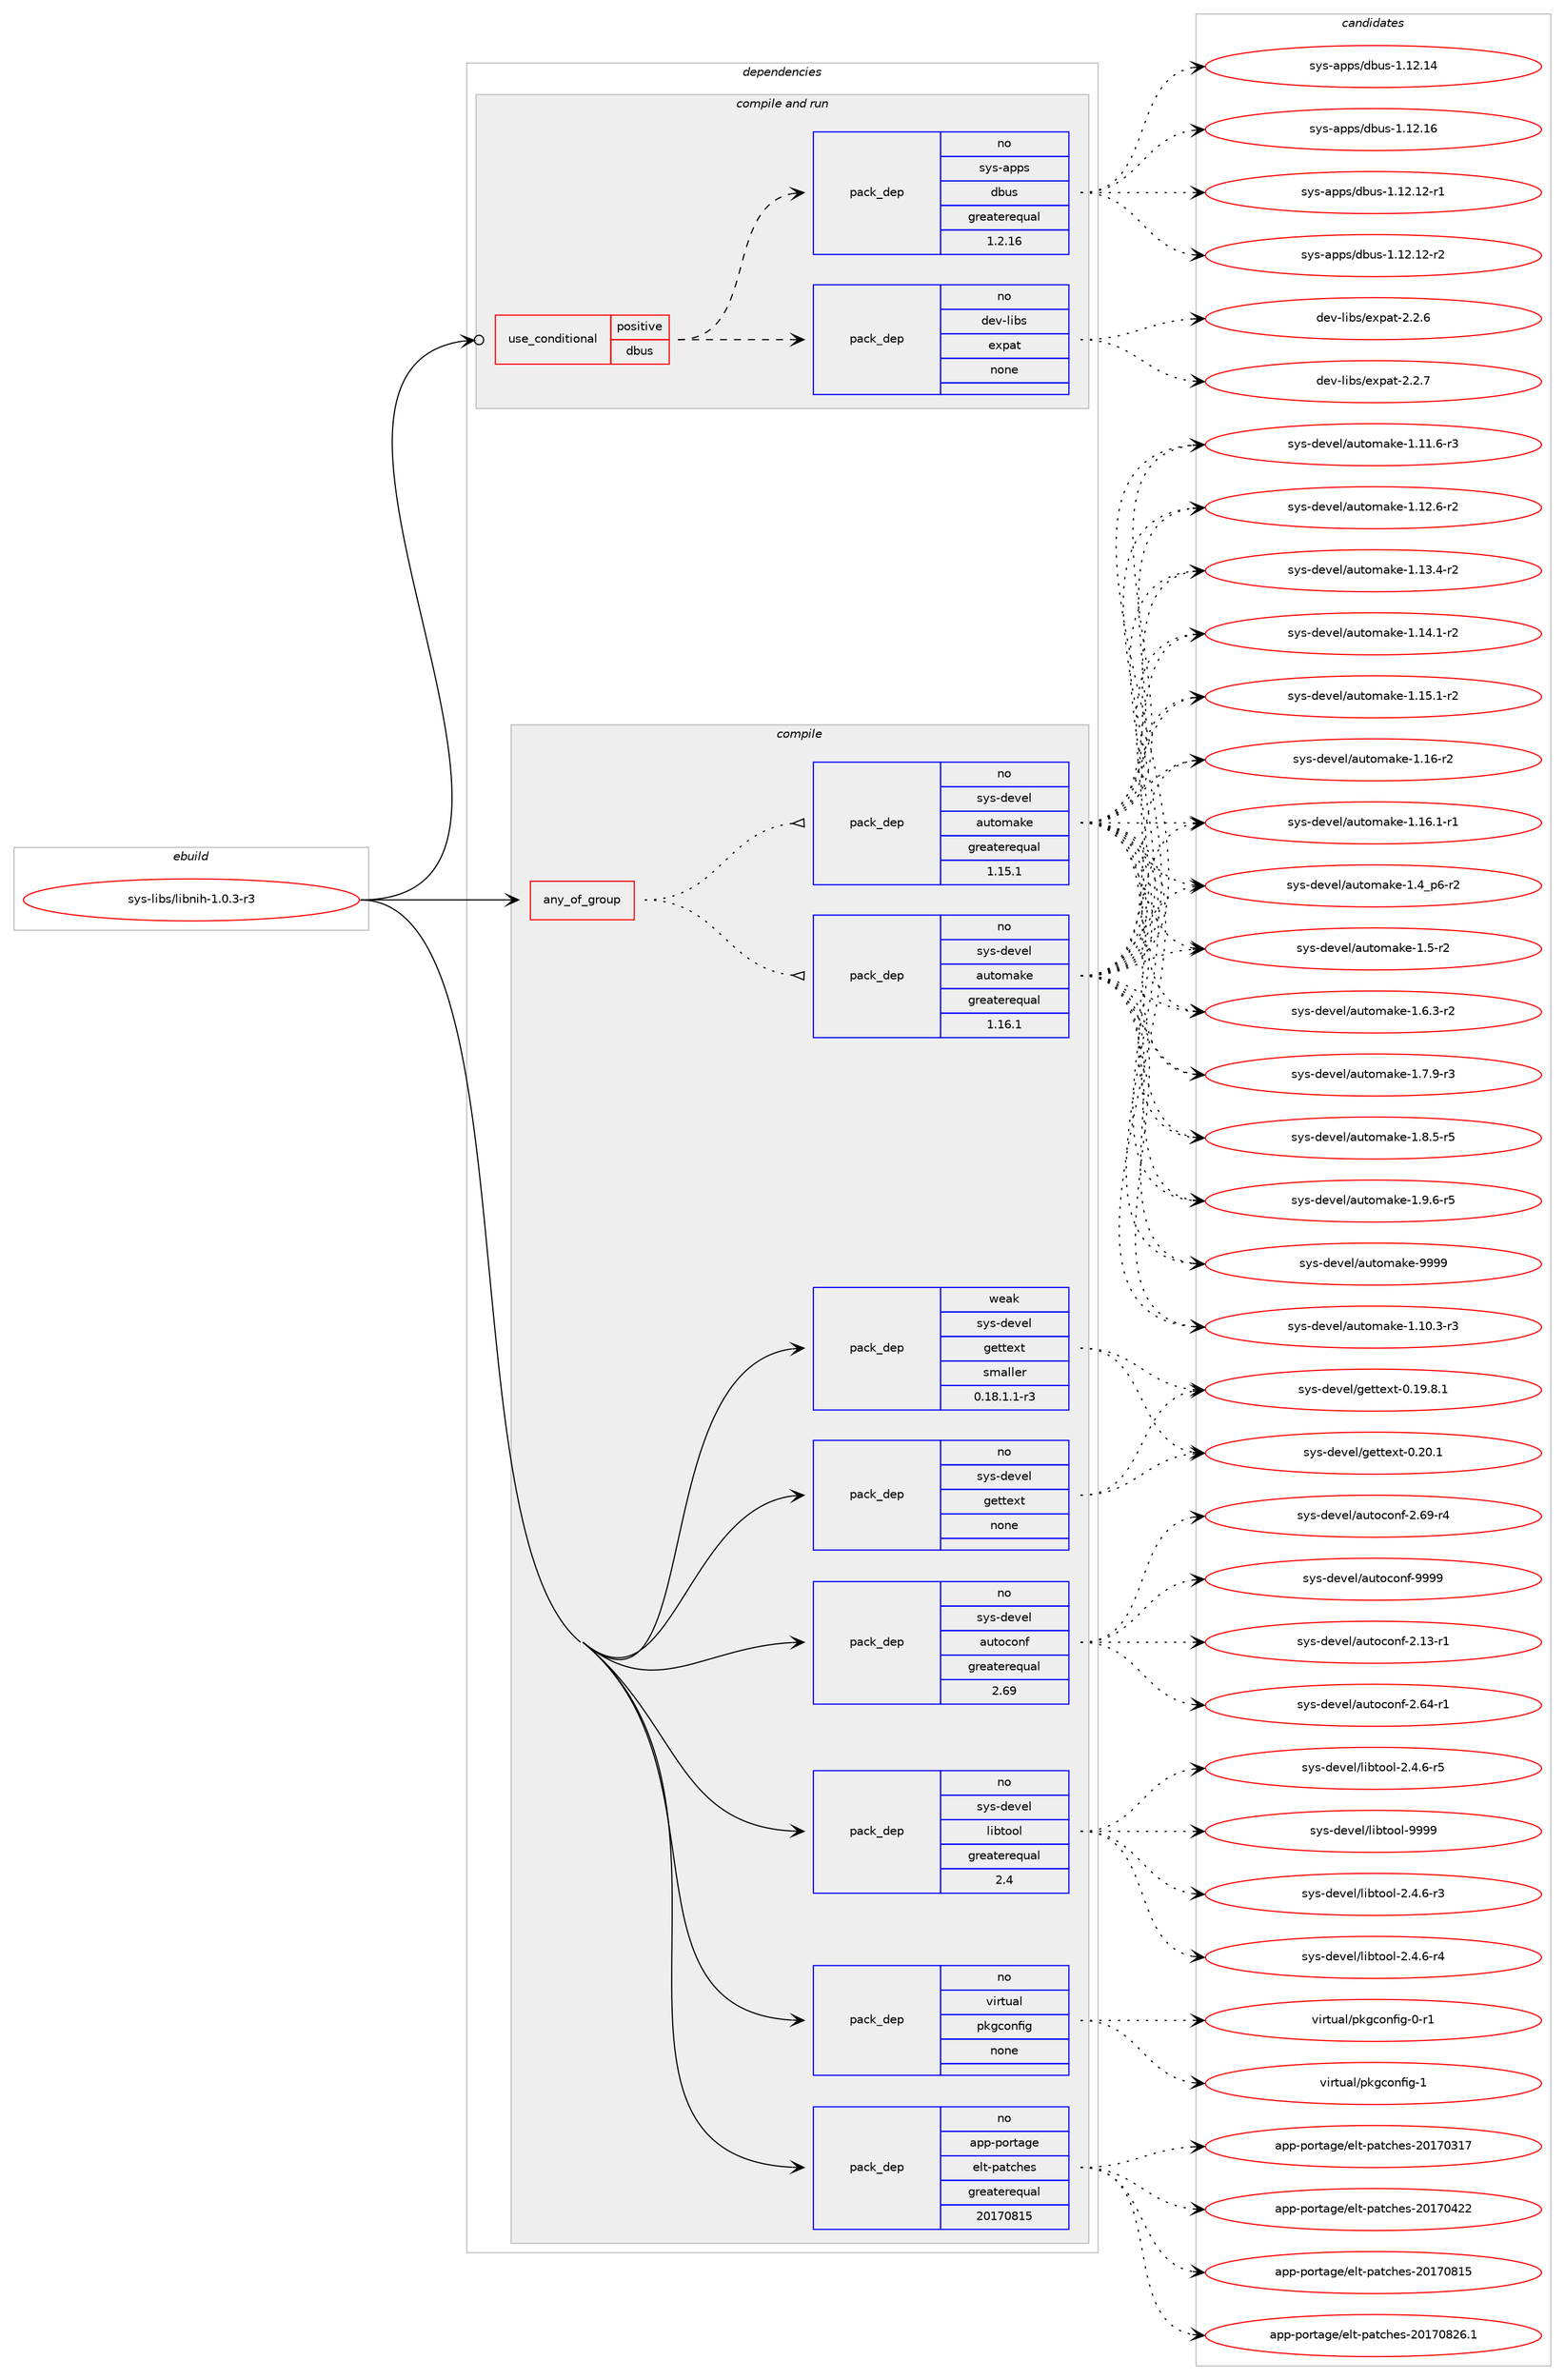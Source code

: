 digraph prolog {

# *************
# Graph options
# *************

newrank=true;
concentrate=true;
compound=true;
graph [rankdir=LR,fontname=Helvetica,fontsize=10,ranksep=1.5];#, ranksep=2.5, nodesep=0.2];
edge  [arrowhead=vee];
node  [fontname=Helvetica,fontsize=10];

# **********
# The ebuild
# **********

subgraph cluster_leftcol {
color=gray;
rank=same;
label=<<i>ebuild</i>>;
id [label="sys-libs/libnih-1.0.3-r3", color=red, width=4, href="../sys-libs/libnih-1.0.3-r3.svg"];
}

# ****************
# The dependencies
# ****************

subgraph cluster_midcol {
color=gray;
label=<<i>dependencies</i>>;
subgraph cluster_compile {
fillcolor="#eeeeee";
style=filled;
label=<<i>compile</i>>;
subgraph any26 {
dependency1810 [label=<<TABLE BORDER="0" CELLBORDER="1" CELLSPACING="0" CELLPADDING="4"><TR><TD CELLPADDING="10">any_of_group</TD></TR></TABLE>>, shape=none, color=red];subgraph pack1328 {
dependency1811 [label=<<TABLE BORDER="0" CELLBORDER="1" CELLSPACING="0" CELLPADDING="4" WIDTH="220"><TR><TD ROWSPAN="6" CELLPADDING="30">pack_dep</TD></TR><TR><TD WIDTH="110">no</TD></TR><TR><TD>sys-devel</TD></TR><TR><TD>automake</TD></TR><TR><TD>greaterequal</TD></TR><TR><TD>1.16.1</TD></TR></TABLE>>, shape=none, color=blue];
}
dependency1810:e -> dependency1811:w [weight=20,style="dotted",arrowhead="oinv"];
subgraph pack1329 {
dependency1812 [label=<<TABLE BORDER="0" CELLBORDER="1" CELLSPACING="0" CELLPADDING="4" WIDTH="220"><TR><TD ROWSPAN="6" CELLPADDING="30">pack_dep</TD></TR><TR><TD WIDTH="110">no</TD></TR><TR><TD>sys-devel</TD></TR><TR><TD>automake</TD></TR><TR><TD>greaterequal</TD></TR><TR><TD>1.15.1</TD></TR></TABLE>>, shape=none, color=blue];
}
dependency1810:e -> dependency1812:w [weight=20,style="dotted",arrowhead="oinv"];
}
id:e -> dependency1810:w [weight=20,style="solid",arrowhead="vee"];
subgraph pack1330 {
dependency1813 [label=<<TABLE BORDER="0" CELLBORDER="1" CELLSPACING="0" CELLPADDING="4" WIDTH="220"><TR><TD ROWSPAN="6" CELLPADDING="30">pack_dep</TD></TR><TR><TD WIDTH="110">no</TD></TR><TR><TD>app-portage</TD></TR><TR><TD>elt-patches</TD></TR><TR><TD>greaterequal</TD></TR><TR><TD>20170815</TD></TR></TABLE>>, shape=none, color=blue];
}
id:e -> dependency1813:w [weight=20,style="solid",arrowhead="vee"];
subgraph pack1331 {
dependency1814 [label=<<TABLE BORDER="0" CELLBORDER="1" CELLSPACING="0" CELLPADDING="4" WIDTH="220"><TR><TD ROWSPAN="6" CELLPADDING="30">pack_dep</TD></TR><TR><TD WIDTH="110">no</TD></TR><TR><TD>sys-devel</TD></TR><TR><TD>autoconf</TD></TR><TR><TD>greaterequal</TD></TR><TR><TD>2.69</TD></TR></TABLE>>, shape=none, color=blue];
}
id:e -> dependency1814:w [weight=20,style="solid",arrowhead="vee"];
subgraph pack1332 {
dependency1815 [label=<<TABLE BORDER="0" CELLBORDER="1" CELLSPACING="0" CELLPADDING="4" WIDTH="220"><TR><TD ROWSPAN="6" CELLPADDING="30">pack_dep</TD></TR><TR><TD WIDTH="110">no</TD></TR><TR><TD>sys-devel</TD></TR><TR><TD>gettext</TD></TR><TR><TD>none</TD></TR><TR><TD></TD></TR></TABLE>>, shape=none, color=blue];
}
id:e -> dependency1815:w [weight=20,style="solid",arrowhead="vee"];
subgraph pack1333 {
dependency1816 [label=<<TABLE BORDER="0" CELLBORDER="1" CELLSPACING="0" CELLPADDING="4" WIDTH="220"><TR><TD ROWSPAN="6" CELLPADDING="30">pack_dep</TD></TR><TR><TD WIDTH="110">no</TD></TR><TR><TD>sys-devel</TD></TR><TR><TD>libtool</TD></TR><TR><TD>greaterequal</TD></TR><TR><TD>2.4</TD></TR></TABLE>>, shape=none, color=blue];
}
id:e -> dependency1816:w [weight=20,style="solid",arrowhead="vee"];
subgraph pack1334 {
dependency1817 [label=<<TABLE BORDER="0" CELLBORDER="1" CELLSPACING="0" CELLPADDING="4" WIDTH="220"><TR><TD ROWSPAN="6" CELLPADDING="30">pack_dep</TD></TR><TR><TD WIDTH="110">no</TD></TR><TR><TD>virtual</TD></TR><TR><TD>pkgconfig</TD></TR><TR><TD>none</TD></TR><TR><TD></TD></TR></TABLE>>, shape=none, color=blue];
}
id:e -> dependency1817:w [weight=20,style="solid",arrowhead="vee"];
subgraph pack1335 {
dependency1818 [label=<<TABLE BORDER="0" CELLBORDER="1" CELLSPACING="0" CELLPADDING="4" WIDTH="220"><TR><TD ROWSPAN="6" CELLPADDING="30">pack_dep</TD></TR><TR><TD WIDTH="110">weak</TD></TR><TR><TD>sys-devel</TD></TR><TR><TD>gettext</TD></TR><TR><TD>smaller</TD></TR><TR><TD>0.18.1.1-r3</TD></TR></TABLE>>, shape=none, color=blue];
}
id:e -> dependency1818:w [weight=20,style="solid",arrowhead="vee"];
}
subgraph cluster_compileandrun {
fillcolor="#eeeeee";
style=filled;
label=<<i>compile and run</i>>;
subgraph cond457 {
dependency1819 [label=<<TABLE BORDER="0" CELLBORDER="1" CELLSPACING="0" CELLPADDING="4"><TR><TD ROWSPAN="3" CELLPADDING="10">use_conditional</TD></TR><TR><TD>positive</TD></TR><TR><TD>dbus</TD></TR></TABLE>>, shape=none, color=red];
subgraph pack1336 {
dependency1820 [label=<<TABLE BORDER="0" CELLBORDER="1" CELLSPACING="0" CELLPADDING="4" WIDTH="220"><TR><TD ROWSPAN="6" CELLPADDING="30">pack_dep</TD></TR><TR><TD WIDTH="110">no</TD></TR><TR><TD>dev-libs</TD></TR><TR><TD>expat</TD></TR><TR><TD>none</TD></TR><TR><TD></TD></TR></TABLE>>, shape=none, color=blue];
}
dependency1819:e -> dependency1820:w [weight=20,style="dashed",arrowhead="vee"];
subgraph pack1337 {
dependency1821 [label=<<TABLE BORDER="0" CELLBORDER="1" CELLSPACING="0" CELLPADDING="4" WIDTH="220"><TR><TD ROWSPAN="6" CELLPADDING="30">pack_dep</TD></TR><TR><TD WIDTH="110">no</TD></TR><TR><TD>sys-apps</TD></TR><TR><TD>dbus</TD></TR><TR><TD>greaterequal</TD></TR><TR><TD>1.2.16</TD></TR></TABLE>>, shape=none, color=blue];
}
dependency1819:e -> dependency1821:w [weight=20,style="dashed",arrowhead="vee"];
}
id:e -> dependency1819:w [weight=20,style="solid",arrowhead="odotvee"];
}
subgraph cluster_run {
fillcolor="#eeeeee";
style=filled;
label=<<i>run</i>>;
}
}

# **************
# The candidates
# **************

subgraph cluster_choices {
rank=same;
color=gray;
label=<<i>candidates</i>>;

subgraph choice1328 {
color=black;
nodesep=1;
choice11512111545100101118101108479711711611110997107101454946494846514511451 [label="sys-devel/automake-1.10.3-r3", color=red, width=4,href="../sys-devel/automake-1.10.3-r3.svg"];
choice11512111545100101118101108479711711611110997107101454946494946544511451 [label="sys-devel/automake-1.11.6-r3", color=red, width=4,href="../sys-devel/automake-1.11.6-r3.svg"];
choice11512111545100101118101108479711711611110997107101454946495046544511450 [label="sys-devel/automake-1.12.6-r2", color=red, width=4,href="../sys-devel/automake-1.12.6-r2.svg"];
choice11512111545100101118101108479711711611110997107101454946495146524511450 [label="sys-devel/automake-1.13.4-r2", color=red, width=4,href="../sys-devel/automake-1.13.4-r2.svg"];
choice11512111545100101118101108479711711611110997107101454946495246494511450 [label="sys-devel/automake-1.14.1-r2", color=red, width=4,href="../sys-devel/automake-1.14.1-r2.svg"];
choice11512111545100101118101108479711711611110997107101454946495346494511450 [label="sys-devel/automake-1.15.1-r2", color=red, width=4,href="../sys-devel/automake-1.15.1-r2.svg"];
choice1151211154510010111810110847971171161111099710710145494649544511450 [label="sys-devel/automake-1.16-r2", color=red, width=4,href="../sys-devel/automake-1.16-r2.svg"];
choice11512111545100101118101108479711711611110997107101454946495446494511449 [label="sys-devel/automake-1.16.1-r1", color=red, width=4,href="../sys-devel/automake-1.16.1-r1.svg"];
choice115121115451001011181011084797117116111109971071014549465295112544511450 [label="sys-devel/automake-1.4_p6-r2", color=red, width=4,href="../sys-devel/automake-1.4_p6-r2.svg"];
choice11512111545100101118101108479711711611110997107101454946534511450 [label="sys-devel/automake-1.5-r2", color=red, width=4,href="../sys-devel/automake-1.5-r2.svg"];
choice115121115451001011181011084797117116111109971071014549465446514511450 [label="sys-devel/automake-1.6.3-r2", color=red, width=4,href="../sys-devel/automake-1.6.3-r2.svg"];
choice115121115451001011181011084797117116111109971071014549465546574511451 [label="sys-devel/automake-1.7.9-r3", color=red, width=4,href="../sys-devel/automake-1.7.9-r3.svg"];
choice115121115451001011181011084797117116111109971071014549465646534511453 [label="sys-devel/automake-1.8.5-r5", color=red, width=4,href="../sys-devel/automake-1.8.5-r5.svg"];
choice115121115451001011181011084797117116111109971071014549465746544511453 [label="sys-devel/automake-1.9.6-r5", color=red, width=4,href="../sys-devel/automake-1.9.6-r5.svg"];
choice115121115451001011181011084797117116111109971071014557575757 [label="sys-devel/automake-9999", color=red, width=4,href="../sys-devel/automake-9999.svg"];
dependency1811:e -> choice11512111545100101118101108479711711611110997107101454946494846514511451:w [style=dotted,weight="100"];
dependency1811:e -> choice11512111545100101118101108479711711611110997107101454946494946544511451:w [style=dotted,weight="100"];
dependency1811:e -> choice11512111545100101118101108479711711611110997107101454946495046544511450:w [style=dotted,weight="100"];
dependency1811:e -> choice11512111545100101118101108479711711611110997107101454946495146524511450:w [style=dotted,weight="100"];
dependency1811:e -> choice11512111545100101118101108479711711611110997107101454946495246494511450:w [style=dotted,weight="100"];
dependency1811:e -> choice11512111545100101118101108479711711611110997107101454946495346494511450:w [style=dotted,weight="100"];
dependency1811:e -> choice1151211154510010111810110847971171161111099710710145494649544511450:w [style=dotted,weight="100"];
dependency1811:e -> choice11512111545100101118101108479711711611110997107101454946495446494511449:w [style=dotted,weight="100"];
dependency1811:e -> choice115121115451001011181011084797117116111109971071014549465295112544511450:w [style=dotted,weight="100"];
dependency1811:e -> choice11512111545100101118101108479711711611110997107101454946534511450:w [style=dotted,weight="100"];
dependency1811:e -> choice115121115451001011181011084797117116111109971071014549465446514511450:w [style=dotted,weight="100"];
dependency1811:e -> choice115121115451001011181011084797117116111109971071014549465546574511451:w [style=dotted,weight="100"];
dependency1811:e -> choice115121115451001011181011084797117116111109971071014549465646534511453:w [style=dotted,weight="100"];
dependency1811:e -> choice115121115451001011181011084797117116111109971071014549465746544511453:w [style=dotted,weight="100"];
dependency1811:e -> choice115121115451001011181011084797117116111109971071014557575757:w [style=dotted,weight="100"];
}
subgraph choice1329 {
color=black;
nodesep=1;
choice11512111545100101118101108479711711611110997107101454946494846514511451 [label="sys-devel/automake-1.10.3-r3", color=red, width=4,href="../sys-devel/automake-1.10.3-r3.svg"];
choice11512111545100101118101108479711711611110997107101454946494946544511451 [label="sys-devel/automake-1.11.6-r3", color=red, width=4,href="../sys-devel/automake-1.11.6-r3.svg"];
choice11512111545100101118101108479711711611110997107101454946495046544511450 [label="sys-devel/automake-1.12.6-r2", color=red, width=4,href="../sys-devel/automake-1.12.6-r2.svg"];
choice11512111545100101118101108479711711611110997107101454946495146524511450 [label="sys-devel/automake-1.13.4-r2", color=red, width=4,href="../sys-devel/automake-1.13.4-r2.svg"];
choice11512111545100101118101108479711711611110997107101454946495246494511450 [label="sys-devel/automake-1.14.1-r2", color=red, width=4,href="../sys-devel/automake-1.14.1-r2.svg"];
choice11512111545100101118101108479711711611110997107101454946495346494511450 [label="sys-devel/automake-1.15.1-r2", color=red, width=4,href="../sys-devel/automake-1.15.1-r2.svg"];
choice1151211154510010111810110847971171161111099710710145494649544511450 [label="sys-devel/automake-1.16-r2", color=red, width=4,href="../sys-devel/automake-1.16-r2.svg"];
choice11512111545100101118101108479711711611110997107101454946495446494511449 [label="sys-devel/automake-1.16.1-r1", color=red, width=4,href="../sys-devel/automake-1.16.1-r1.svg"];
choice115121115451001011181011084797117116111109971071014549465295112544511450 [label="sys-devel/automake-1.4_p6-r2", color=red, width=4,href="../sys-devel/automake-1.4_p6-r2.svg"];
choice11512111545100101118101108479711711611110997107101454946534511450 [label="sys-devel/automake-1.5-r2", color=red, width=4,href="../sys-devel/automake-1.5-r2.svg"];
choice115121115451001011181011084797117116111109971071014549465446514511450 [label="sys-devel/automake-1.6.3-r2", color=red, width=4,href="../sys-devel/automake-1.6.3-r2.svg"];
choice115121115451001011181011084797117116111109971071014549465546574511451 [label="sys-devel/automake-1.7.9-r3", color=red, width=4,href="../sys-devel/automake-1.7.9-r3.svg"];
choice115121115451001011181011084797117116111109971071014549465646534511453 [label="sys-devel/automake-1.8.5-r5", color=red, width=4,href="../sys-devel/automake-1.8.5-r5.svg"];
choice115121115451001011181011084797117116111109971071014549465746544511453 [label="sys-devel/automake-1.9.6-r5", color=red, width=4,href="../sys-devel/automake-1.9.6-r5.svg"];
choice115121115451001011181011084797117116111109971071014557575757 [label="sys-devel/automake-9999", color=red, width=4,href="../sys-devel/automake-9999.svg"];
dependency1812:e -> choice11512111545100101118101108479711711611110997107101454946494846514511451:w [style=dotted,weight="100"];
dependency1812:e -> choice11512111545100101118101108479711711611110997107101454946494946544511451:w [style=dotted,weight="100"];
dependency1812:e -> choice11512111545100101118101108479711711611110997107101454946495046544511450:w [style=dotted,weight="100"];
dependency1812:e -> choice11512111545100101118101108479711711611110997107101454946495146524511450:w [style=dotted,weight="100"];
dependency1812:e -> choice11512111545100101118101108479711711611110997107101454946495246494511450:w [style=dotted,weight="100"];
dependency1812:e -> choice11512111545100101118101108479711711611110997107101454946495346494511450:w [style=dotted,weight="100"];
dependency1812:e -> choice1151211154510010111810110847971171161111099710710145494649544511450:w [style=dotted,weight="100"];
dependency1812:e -> choice11512111545100101118101108479711711611110997107101454946495446494511449:w [style=dotted,weight="100"];
dependency1812:e -> choice115121115451001011181011084797117116111109971071014549465295112544511450:w [style=dotted,weight="100"];
dependency1812:e -> choice11512111545100101118101108479711711611110997107101454946534511450:w [style=dotted,weight="100"];
dependency1812:e -> choice115121115451001011181011084797117116111109971071014549465446514511450:w [style=dotted,weight="100"];
dependency1812:e -> choice115121115451001011181011084797117116111109971071014549465546574511451:w [style=dotted,weight="100"];
dependency1812:e -> choice115121115451001011181011084797117116111109971071014549465646534511453:w [style=dotted,weight="100"];
dependency1812:e -> choice115121115451001011181011084797117116111109971071014549465746544511453:w [style=dotted,weight="100"];
dependency1812:e -> choice115121115451001011181011084797117116111109971071014557575757:w [style=dotted,weight="100"];
}
subgraph choice1330 {
color=black;
nodesep=1;
choice97112112451121111141169710310147101108116451129711699104101115455048495548514955 [label="app-portage/elt-patches-20170317", color=red, width=4,href="../app-portage/elt-patches-20170317.svg"];
choice97112112451121111141169710310147101108116451129711699104101115455048495548525050 [label="app-portage/elt-patches-20170422", color=red, width=4,href="../app-portage/elt-patches-20170422.svg"];
choice97112112451121111141169710310147101108116451129711699104101115455048495548564953 [label="app-portage/elt-patches-20170815", color=red, width=4,href="../app-portage/elt-patches-20170815.svg"];
choice971121124511211111411697103101471011081164511297116991041011154550484955485650544649 [label="app-portage/elt-patches-20170826.1", color=red, width=4,href="../app-portage/elt-patches-20170826.1.svg"];
dependency1813:e -> choice97112112451121111141169710310147101108116451129711699104101115455048495548514955:w [style=dotted,weight="100"];
dependency1813:e -> choice97112112451121111141169710310147101108116451129711699104101115455048495548525050:w [style=dotted,weight="100"];
dependency1813:e -> choice97112112451121111141169710310147101108116451129711699104101115455048495548564953:w [style=dotted,weight="100"];
dependency1813:e -> choice971121124511211111411697103101471011081164511297116991041011154550484955485650544649:w [style=dotted,weight="100"];
}
subgraph choice1331 {
color=black;
nodesep=1;
choice1151211154510010111810110847971171161119911111010245504649514511449 [label="sys-devel/autoconf-2.13-r1", color=red, width=4,href="../sys-devel/autoconf-2.13-r1.svg"];
choice1151211154510010111810110847971171161119911111010245504654524511449 [label="sys-devel/autoconf-2.64-r1", color=red, width=4,href="../sys-devel/autoconf-2.64-r1.svg"];
choice1151211154510010111810110847971171161119911111010245504654574511452 [label="sys-devel/autoconf-2.69-r4", color=red, width=4,href="../sys-devel/autoconf-2.69-r4.svg"];
choice115121115451001011181011084797117116111991111101024557575757 [label="sys-devel/autoconf-9999", color=red, width=4,href="../sys-devel/autoconf-9999.svg"];
dependency1814:e -> choice1151211154510010111810110847971171161119911111010245504649514511449:w [style=dotted,weight="100"];
dependency1814:e -> choice1151211154510010111810110847971171161119911111010245504654524511449:w [style=dotted,weight="100"];
dependency1814:e -> choice1151211154510010111810110847971171161119911111010245504654574511452:w [style=dotted,weight="100"];
dependency1814:e -> choice115121115451001011181011084797117116111991111101024557575757:w [style=dotted,weight="100"];
}
subgraph choice1332 {
color=black;
nodesep=1;
choice1151211154510010111810110847103101116116101120116454846495746564649 [label="sys-devel/gettext-0.19.8.1", color=red, width=4,href="../sys-devel/gettext-0.19.8.1.svg"];
choice115121115451001011181011084710310111611610112011645484650484649 [label="sys-devel/gettext-0.20.1", color=red, width=4,href="../sys-devel/gettext-0.20.1.svg"];
dependency1815:e -> choice1151211154510010111810110847103101116116101120116454846495746564649:w [style=dotted,weight="100"];
dependency1815:e -> choice115121115451001011181011084710310111611610112011645484650484649:w [style=dotted,weight="100"];
}
subgraph choice1333 {
color=black;
nodesep=1;
choice1151211154510010111810110847108105981161111111084550465246544511451 [label="sys-devel/libtool-2.4.6-r3", color=red, width=4,href="../sys-devel/libtool-2.4.6-r3.svg"];
choice1151211154510010111810110847108105981161111111084550465246544511452 [label="sys-devel/libtool-2.4.6-r4", color=red, width=4,href="../sys-devel/libtool-2.4.6-r4.svg"];
choice1151211154510010111810110847108105981161111111084550465246544511453 [label="sys-devel/libtool-2.4.6-r5", color=red, width=4,href="../sys-devel/libtool-2.4.6-r5.svg"];
choice1151211154510010111810110847108105981161111111084557575757 [label="sys-devel/libtool-9999", color=red, width=4,href="../sys-devel/libtool-9999.svg"];
dependency1816:e -> choice1151211154510010111810110847108105981161111111084550465246544511451:w [style=dotted,weight="100"];
dependency1816:e -> choice1151211154510010111810110847108105981161111111084550465246544511452:w [style=dotted,weight="100"];
dependency1816:e -> choice1151211154510010111810110847108105981161111111084550465246544511453:w [style=dotted,weight="100"];
dependency1816:e -> choice1151211154510010111810110847108105981161111111084557575757:w [style=dotted,weight="100"];
}
subgraph choice1334 {
color=black;
nodesep=1;
choice11810511411611797108471121071039911111010210510345484511449 [label="virtual/pkgconfig-0-r1", color=red, width=4,href="../virtual/pkgconfig-0-r1.svg"];
choice1181051141161179710847112107103991111101021051034549 [label="virtual/pkgconfig-1", color=red, width=4,href="../virtual/pkgconfig-1.svg"];
dependency1817:e -> choice11810511411611797108471121071039911111010210510345484511449:w [style=dotted,weight="100"];
dependency1817:e -> choice1181051141161179710847112107103991111101021051034549:w [style=dotted,weight="100"];
}
subgraph choice1335 {
color=black;
nodesep=1;
choice1151211154510010111810110847103101116116101120116454846495746564649 [label="sys-devel/gettext-0.19.8.1", color=red, width=4,href="../sys-devel/gettext-0.19.8.1.svg"];
choice115121115451001011181011084710310111611610112011645484650484649 [label="sys-devel/gettext-0.20.1", color=red, width=4,href="../sys-devel/gettext-0.20.1.svg"];
dependency1818:e -> choice1151211154510010111810110847103101116116101120116454846495746564649:w [style=dotted,weight="100"];
dependency1818:e -> choice115121115451001011181011084710310111611610112011645484650484649:w [style=dotted,weight="100"];
}
subgraph choice1336 {
color=black;
nodesep=1;
choice10010111845108105981154710112011297116455046504654 [label="dev-libs/expat-2.2.6", color=red, width=4,href="../dev-libs/expat-2.2.6.svg"];
choice10010111845108105981154710112011297116455046504655 [label="dev-libs/expat-2.2.7", color=red, width=4,href="../dev-libs/expat-2.2.7.svg"];
dependency1820:e -> choice10010111845108105981154710112011297116455046504654:w [style=dotted,weight="100"];
dependency1820:e -> choice10010111845108105981154710112011297116455046504655:w [style=dotted,weight="100"];
}
subgraph choice1337 {
color=black;
nodesep=1;
choice1151211154597112112115471009811711545494649504649504511449 [label="sys-apps/dbus-1.12.12-r1", color=red, width=4,href="../sys-apps/dbus-1.12.12-r1.svg"];
choice1151211154597112112115471009811711545494649504649504511450 [label="sys-apps/dbus-1.12.12-r2", color=red, width=4,href="../sys-apps/dbus-1.12.12-r2.svg"];
choice115121115459711211211547100981171154549464950464952 [label="sys-apps/dbus-1.12.14", color=red, width=4,href="../sys-apps/dbus-1.12.14.svg"];
choice115121115459711211211547100981171154549464950464954 [label="sys-apps/dbus-1.12.16", color=red, width=4,href="../sys-apps/dbus-1.12.16.svg"];
dependency1821:e -> choice1151211154597112112115471009811711545494649504649504511449:w [style=dotted,weight="100"];
dependency1821:e -> choice1151211154597112112115471009811711545494649504649504511450:w [style=dotted,weight="100"];
dependency1821:e -> choice115121115459711211211547100981171154549464950464952:w [style=dotted,weight="100"];
dependency1821:e -> choice115121115459711211211547100981171154549464950464954:w [style=dotted,weight="100"];
}
}

}
